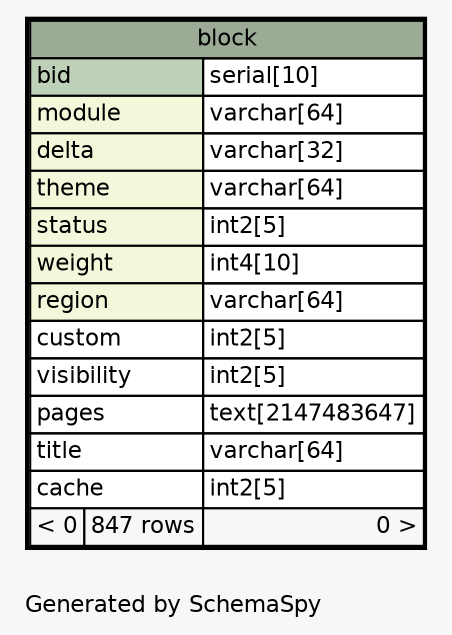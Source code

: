 // dot 2.30.1 on Mac OS X 10.8.3
// SchemaSpy rev 590
digraph "oneDegreeRelationshipsDiagram" {
  graph [
    rankdir="RL"
    bgcolor="#f7f7f7"
    label="\nGenerated by SchemaSpy"
    labeljust="l"
    nodesep="0.18"
    ranksep="0.46"
    fontname="Helvetica"
    fontsize="11"
  ];
  node [
    fontname="Helvetica"
    fontsize="11"
    shape="plaintext"
  ];
  edge [
    arrowsize="0.8"
  ];
  "block" [
    label=<
    <TABLE BORDER="2" CELLBORDER="1" CELLSPACING="0" BGCOLOR="#ffffff">
      <TR><TD COLSPAN="3" BGCOLOR="#9bab96" ALIGN="CENTER">block</TD></TR>
      <TR><TD PORT="bid" COLSPAN="2" BGCOLOR="#bed1b8" ALIGN="LEFT">bid</TD><TD PORT="bid.type" ALIGN="LEFT">serial[10]</TD></TR>
      <TR><TD PORT="module" COLSPAN="2" BGCOLOR="#f4f7da" ALIGN="LEFT">module</TD><TD PORT="module.type" ALIGN="LEFT">varchar[64]</TD></TR>
      <TR><TD PORT="delta" COLSPAN="2" BGCOLOR="#f4f7da" ALIGN="LEFT">delta</TD><TD PORT="delta.type" ALIGN="LEFT">varchar[32]</TD></TR>
      <TR><TD PORT="theme" COLSPAN="2" BGCOLOR="#f4f7da" ALIGN="LEFT">theme</TD><TD PORT="theme.type" ALIGN="LEFT">varchar[64]</TD></TR>
      <TR><TD PORT="status" COLSPAN="2" BGCOLOR="#f4f7da" ALIGN="LEFT">status</TD><TD PORT="status.type" ALIGN="LEFT">int2[5]</TD></TR>
      <TR><TD PORT="weight" COLSPAN="2" BGCOLOR="#f4f7da" ALIGN="LEFT">weight</TD><TD PORT="weight.type" ALIGN="LEFT">int4[10]</TD></TR>
      <TR><TD PORT="region" COLSPAN="2" BGCOLOR="#f4f7da" ALIGN="LEFT">region</TD><TD PORT="region.type" ALIGN="LEFT">varchar[64]</TD></TR>
      <TR><TD PORT="custom" COLSPAN="2" ALIGN="LEFT">custom</TD><TD PORT="custom.type" ALIGN="LEFT">int2[5]</TD></TR>
      <TR><TD PORT="visibility" COLSPAN="2" ALIGN="LEFT">visibility</TD><TD PORT="visibility.type" ALIGN="LEFT">int2[5]</TD></TR>
      <TR><TD PORT="pages" COLSPAN="2" ALIGN="LEFT">pages</TD><TD PORT="pages.type" ALIGN="LEFT">text[2147483647]</TD></TR>
      <TR><TD PORT="title" COLSPAN="2" ALIGN="LEFT">title</TD><TD PORT="title.type" ALIGN="LEFT">varchar[64]</TD></TR>
      <TR><TD PORT="cache" COLSPAN="2" ALIGN="LEFT">cache</TD><TD PORT="cache.type" ALIGN="LEFT">int2[5]</TD></TR>
      <TR><TD ALIGN="LEFT" BGCOLOR="#f7f7f7">&lt; 0</TD><TD ALIGN="RIGHT" BGCOLOR="#f7f7f7">847 rows</TD><TD ALIGN="RIGHT" BGCOLOR="#f7f7f7">0 &gt;</TD></TR>
    </TABLE>>
    URL="block.html"
    tooltip="block"
  ];
}
